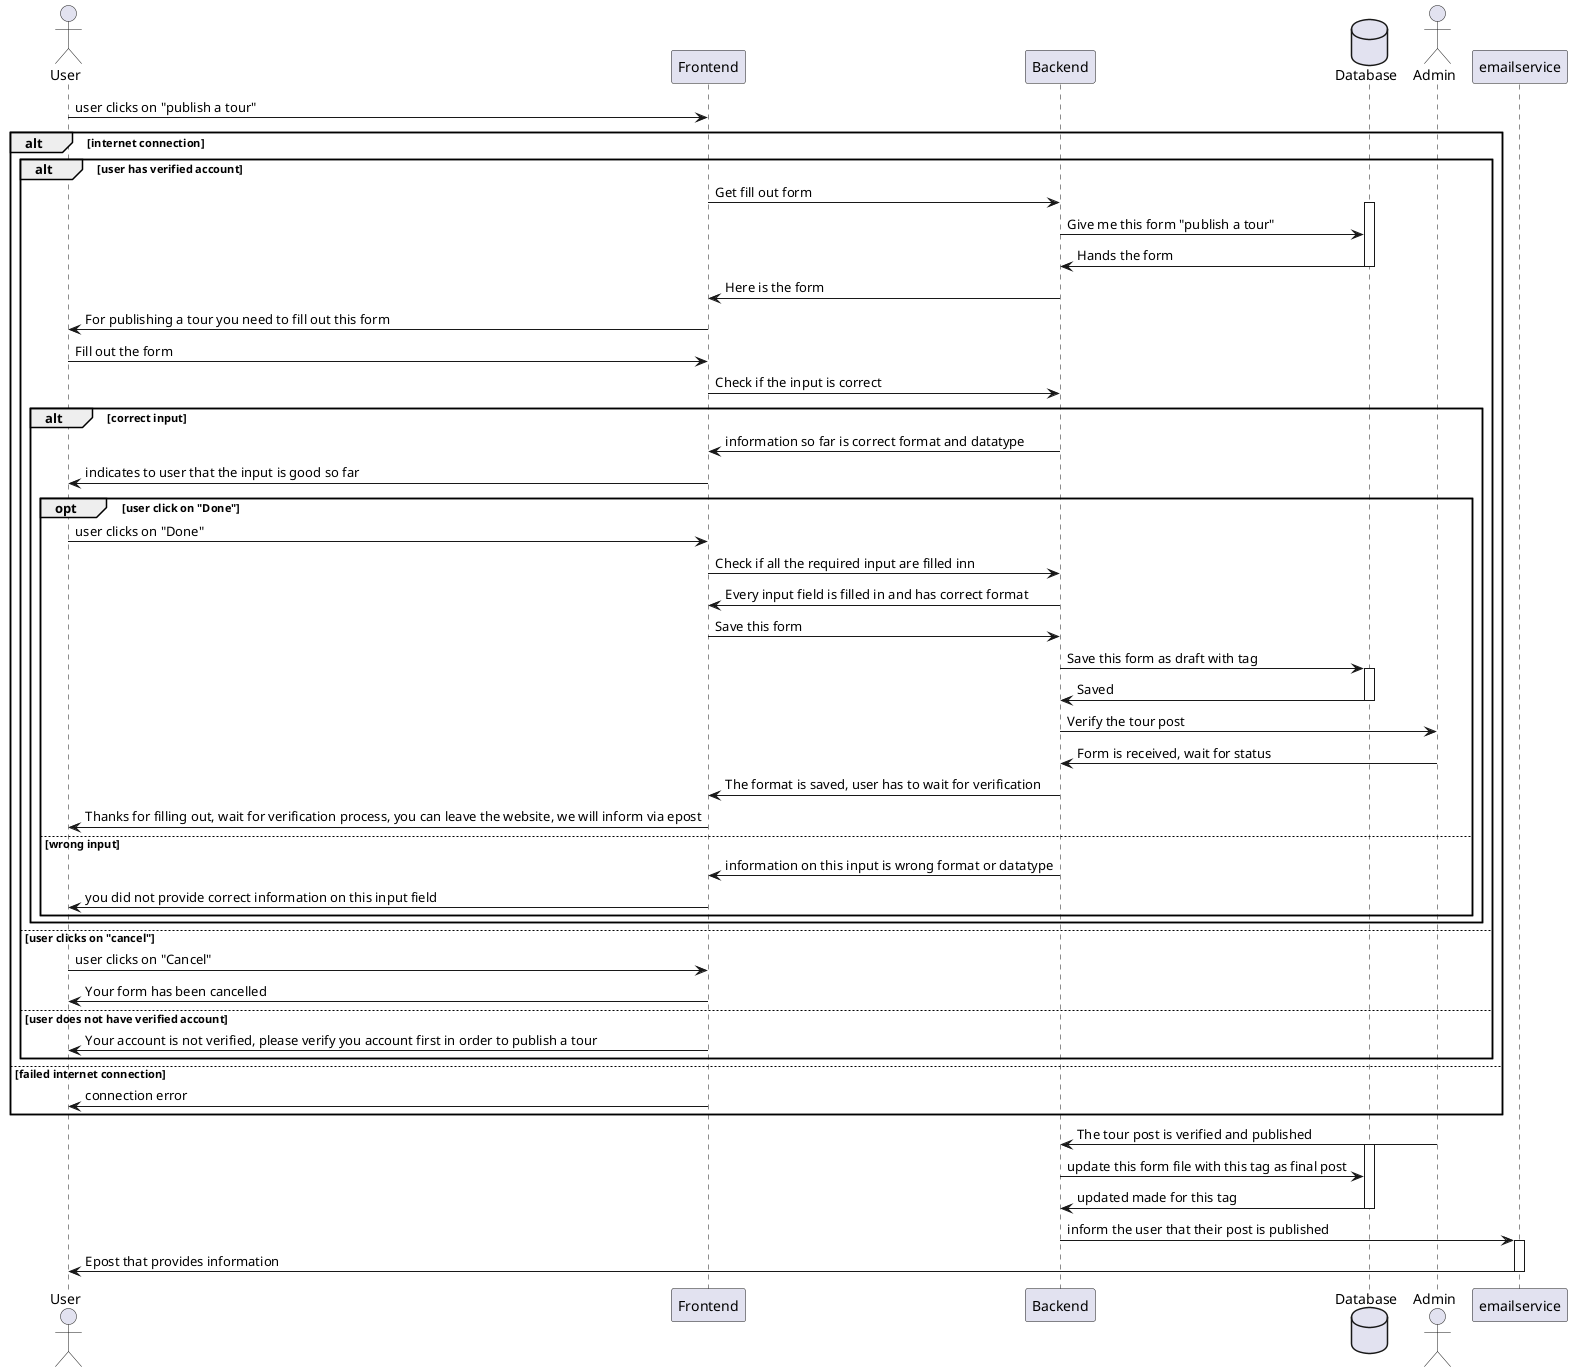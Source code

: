 @startuml
'https://plantuml.com/sequence-diagram

actor User as user
participant  Frontend as frontend
participant Backend as backend
database Database as database
actor Admin as admin
participant emailservice as email

user -> frontend : user clicks on "publish a tour"
alt internet connection
    alt user has verified account
        frontend -> backend : Get fill out form
        activate database
        backend -> database : Give me this form "publish a tour"
        database -> backend: Hands the form
        deactivate database
        backend -> frontend: Here is the form
        frontend -> user: For publishing a tour you need to fill out this form
        user -> frontend: Fill out the form
        frontend -> backend: Check if the input is correct
        alt correct input
            backend -> frontend: information so far is correct format and datatype
            frontend -> user: indicates to user that the input is good so far
            opt user click on "Done"
                user -> frontend: user clicks on "Done"
                frontend -> backend: Check if all the required input are filled inn
                backend -> frontend: Every input field is filled in and has correct format
                frontend -> backend: Save this form
                backend -> database: Save this form as draft with tag
                activate database
                database -> backend: Saved
                deactivate database
                backend -> admin: Verify the tour post
                admin -> backend: Form is received, wait for status
                backend -> frontend: The format is saved, user has to wait for verification
                frontend -> user: Thanks for filling out, wait for verification process, you can leave the website, we will inform via epost
                else wrong input
                backend -> frontend: information on this input is wrong format or datatype
                frontend -> user: you did not provide correct information on this input field
                end
                end
        else user clicks on "cancel"
            user -> frontend: user clicks on "Cancel"
            frontend -> user: Your form has been cancelled


           else user does not have verified account
        frontend -> user : Your account is not verified, please verify you account first in order to publish a tour
    end
else failed internet connection
    frontend -> user: connection error
end

admin -> backend: The tour post is verified and published
activate database
backend -> database: update this form file with this tag as final post
database -> backend: updated made for this tag
deactivate database
backend -> email: inform the user that their post is published
activate email
email -> user: Epost that provides information
deactivate email

@enduml